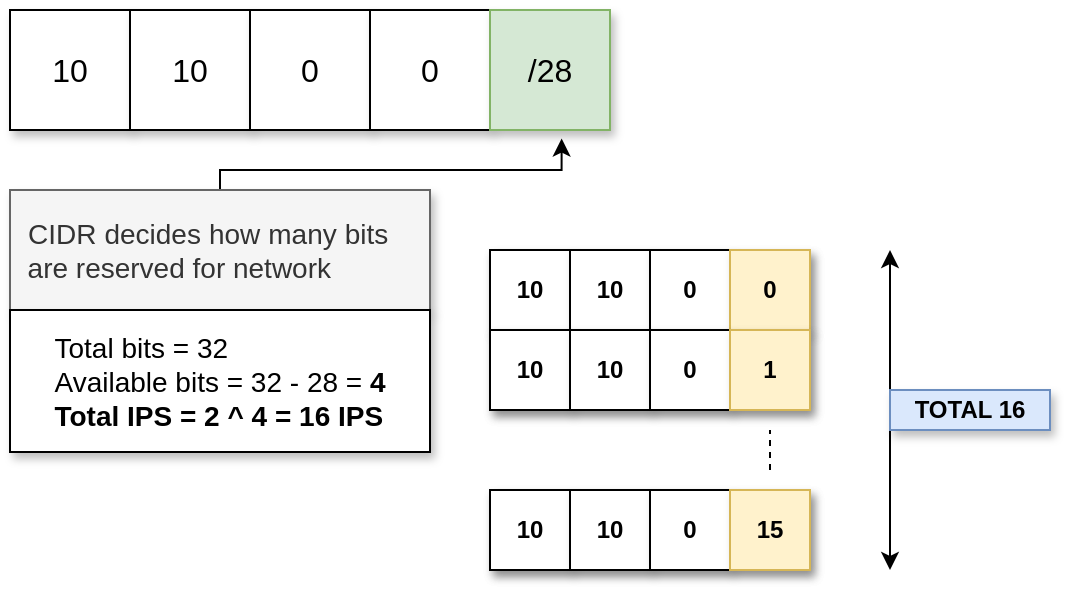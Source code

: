 <mxfile version="14.1.1" type="device"><diagram id="aFDvgKQteOu8s2s5ETQS" name="Page-1"><mxGraphModel dx="646" dy="386" grid="0" gridSize="10" guides="1" tooltips="1" connect="1" arrows="1" fold="1" page="1" pageScale="1" pageWidth="1100" pageHeight="850" math="0" shadow="0"><root><mxCell id="0"/><mxCell id="1" parent="0"/><mxCell id="WxNtFrRUkQCdjuOQVOYk-2" value="&lt;font style=&quot;font-size: 16px&quot;&gt;10&lt;/font&gt;" style="rounded=0;whiteSpace=wrap;html=1;shadow=1;" vertex="1" parent="1"><mxGeometry x="200" y="160" width="60" height="60" as="geometry"/></mxCell><mxCell id="WxNtFrRUkQCdjuOQVOYk-3" value="&lt;font style=&quot;font-size: 16px&quot;&gt;10&lt;/font&gt;" style="rounded=0;whiteSpace=wrap;html=1;shadow=1;" vertex="1" parent="1"><mxGeometry x="260" y="160" width="60" height="60" as="geometry"/></mxCell><mxCell id="WxNtFrRUkQCdjuOQVOYk-4" value="&lt;font style=&quot;font-size: 16px&quot;&gt;0&lt;/font&gt;" style="rounded=0;whiteSpace=wrap;html=1;shadow=1;" vertex="1" parent="1"><mxGeometry x="320" y="160" width="60" height="60" as="geometry"/></mxCell><mxCell id="WxNtFrRUkQCdjuOQVOYk-5" value="&lt;font style=&quot;font-size: 16px&quot;&gt;0&lt;/font&gt;" style="rounded=0;whiteSpace=wrap;html=1;shadow=1;" vertex="1" parent="1"><mxGeometry x="380" y="160" width="60" height="60" as="geometry"/></mxCell><mxCell id="WxNtFrRUkQCdjuOQVOYk-6" value="&lt;font style=&quot;font-size: 16px&quot;&gt;/28&lt;/font&gt;" style="rounded=0;whiteSpace=wrap;html=1;shadow=1;fillColor=#d5e8d4;strokeColor=#82b366;" vertex="1" parent="1"><mxGeometry x="440" y="160" width="60" height="60" as="geometry"/></mxCell><mxCell id="WxNtFrRUkQCdjuOQVOYk-9" style="edgeStyle=orthogonalEdgeStyle;rounded=0;orthogonalLoop=1;jettySize=auto;html=1;exitX=0.5;exitY=0;exitDx=0;exitDy=0;entryX=0.597;entryY=1.071;entryDx=0;entryDy=0;entryPerimeter=0;" edge="1" parent="1" source="WxNtFrRUkQCdjuOQVOYk-7" target="WxNtFrRUkQCdjuOQVOYk-6"><mxGeometry relative="1" as="geometry"><Array as="points"><mxPoint x="305" y="240"/><mxPoint x="476" y="240"/></Array></mxGeometry></mxCell><mxCell id="WxNtFrRUkQCdjuOQVOYk-7" value="&lt;div style=&quot;text-align: justify&quot;&gt;&lt;span style=&quot;font-size: 14px&quot;&gt;&amp;nbsp; CIDR decides how many bits&amp;nbsp; &amp;nbsp; &amp;nbsp; &amp;nbsp; are reserved for network&lt;/span&gt;&lt;/div&gt;" style="rounded=0;whiteSpace=wrap;html=1;shadow=1;fillColor=#f5f5f5;strokeColor=#666666;fontColor=#333333;" vertex="1" parent="1"><mxGeometry x="200" y="250" width="210" height="60" as="geometry"/></mxCell><mxCell id="WxNtFrRUkQCdjuOQVOYk-10" value="&lt;div style=&quot;text-align: left&quot;&gt;&lt;span style=&quot;font-size: 14px&quot;&gt;Total bits = 32&lt;/span&gt;&lt;/div&gt;&lt;font style=&quot;font-size: 14px&quot;&gt;&lt;div style=&quot;text-align: left&quot;&gt;&lt;span&gt;Available bits = 32 - 28 = &lt;b&gt;4&lt;/b&gt;&lt;/span&gt;&lt;/div&gt;&lt;div style=&quot;text-align: left&quot;&gt;&lt;span&gt;&lt;b&gt;Total IPS = 2 ^ 4 = 16 IPS&lt;/b&gt;&lt;/span&gt;&lt;/div&gt;&lt;/font&gt;" style="rounded=0;whiteSpace=wrap;html=1;shadow=1;" vertex="1" parent="1"><mxGeometry x="200" y="310" width="210" height="71" as="geometry"/></mxCell><mxCell id="WxNtFrRUkQCdjuOQVOYk-11" value="" style="rounded=0;whiteSpace=wrap;html=1;shadow=1;" vertex="1" parent="1"><mxGeometry x="440" y="280" width="160" height="40" as="geometry"/></mxCell><mxCell id="WxNtFrRUkQCdjuOQVOYk-13" value="&lt;b&gt;10&lt;/b&gt;" style="rounded=0;whiteSpace=wrap;html=1;shadow=1;" vertex="1" parent="1"><mxGeometry x="440" y="280" width="40" height="40" as="geometry"/></mxCell><mxCell id="WxNtFrRUkQCdjuOQVOYk-15" value="&lt;b&gt;10&lt;/b&gt;" style="rounded=0;whiteSpace=wrap;html=1;shadow=1;" vertex="1" parent="1"><mxGeometry x="480" y="280" width="40" height="40" as="geometry"/></mxCell><mxCell id="WxNtFrRUkQCdjuOQVOYk-16" value="&lt;b&gt;0&lt;/b&gt;" style="rounded=0;whiteSpace=wrap;html=1;shadow=1;" vertex="1" parent="1"><mxGeometry x="520" y="280" width="40" height="40" as="geometry"/></mxCell><mxCell id="WxNtFrRUkQCdjuOQVOYk-17" value="&lt;b&gt;0&lt;/b&gt;" style="rounded=0;whiteSpace=wrap;html=1;shadow=1;fillColor=#fff2cc;strokeColor=#d6b656;" vertex="1" parent="1"><mxGeometry x="560" y="280" width="40" height="40" as="geometry"/></mxCell><mxCell id="WxNtFrRUkQCdjuOQVOYk-18" value="" style="rounded=0;whiteSpace=wrap;html=1;shadow=1;" vertex="1" parent="1"><mxGeometry x="440" y="320" width="160" height="40" as="geometry"/></mxCell><mxCell id="WxNtFrRUkQCdjuOQVOYk-19" value="&lt;b&gt;10&lt;/b&gt;" style="rounded=0;whiteSpace=wrap;html=1;shadow=1;" vertex="1" parent="1"><mxGeometry x="440" y="320" width="40" height="40" as="geometry"/></mxCell><mxCell id="WxNtFrRUkQCdjuOQVOYk-20" value="&lt;b&gt;10&lt;/b&gt;" style="rounded=0;whiteSpace=wrap;html=1;shadow=1;" vertex="1" parent="1"><mxGeometry x="480" y="320" width="40" height="40" as="geometry"/></mxCell><mxCell id="WxNtFrRUkQCdjuOQVOYk-21" value="&lt;b&gt;0&lt;/b&gt;" style="rounded=0;whiteSpace=wrap;html=1;shadow=1;" vertex="1" parent="1"><mxGeometry x="520" y="320" width="40" height="40" as="geometry"/></mxCell><mxCell id="WxNtFrRUkQCdjuOQVOYk-22" value="&lt;b&gt;1&lt;/b&gt;" style="rounded=0;whiteSpace=wrap;html=1;shadow=1;fillColor=#fff2cc;strokeColor=#d6b656;" vertex="1" parent="1"><mxGeometry x="560" y="320" width="40" height="40" as="geometry"/></mxCell><mxCell id="WxNtFrRUkQCdjuOQVOYk-23" value="" style="rounded=0;whiteSpace=wrap;html=1;shadow=1;" vertex="1" parent="1"><mxGeometry x="440" y="400" width="160" height="40" as="geometry"/></mxCell><mxCell id="WxNtFrRUkQCdjuOQVOYk-24" value="&lt;b&gt;10&lt;/b&gt;" style="rounded=0;whiteSpace=wrap;html=1;shadow=1;" vertex="1" parent="1"><mxGeometry x="440" y="400" width="40" height="40" as="geometry"/></mxCell><mxCell id="WxNtFrRUkQCdjuOQVOYk-25" value="&lt;b&gt;10&lt;/b&gt;" style="rounded=0;whiteSpace=wrap;html=1;shadow=1;" vertex="1" parent="1"><mxGeometry x="480" y="400" width="40" height="40" as="geometry"/></mxCell><mxCell id="WxNtFrRUkQCdjuOQVOYk-26" value="&lt;b&gt;0&lt;/b&gt;" style="rounded=0;whiteSpace=wrap;html=1;shadow=1;" vertex="1" parent="1"><mxGeometry x="520" y="400" width="40" height="40" as="geometry"/></mxCell><mxCell id="WxNtFrRUkQCdjuOQVOYk-27" value="&lt;b&gt;15&lt;/b&gt;" style="rounded=0;whiteSpace=wrap;html=1;shadow=1;fillColor=#fff2cc;strokeColor=#d6b656;" vertex="1" parent="1"><mxGeometry x="560" y="400" width="40" height="40" as="geometry"/></mxCell><mxCell id="WxNtFrRUkQCdjuOQVOYk-28" value="" style="endArrow=none;dashed=1;html=1;" edge="1" parent="1"><mxGeometry width="50" height="50" relative="1" as="geometry"><mxPoint x="580" y="390" as="sourcePoint"/><mxPoint x="580" y="370" as="targetPoint"/></mxGeometry></mxCell><mxCell id="WxNtFrRUkQCdjuOQVOYk-29" value="" style="endArrow=classic;startArrow=classic;html=1;" edge="1" parent="1"><mxGeometry width="50" height="50" relative="1" as="geometry"><mxPoint x="640" y="440" as="sourcePoint"/><mxPoint x="640" y="280" as="targetPoint"/></mxGeometry></mxCell><mxCell id="WxNtFrRUkQCdjuOQVOYk-30" value="&lt;b&gt;TOTAL 16&lt;/b&gt;" style="text;html=1;strokeColor=#6c8ebf;fillColor=#dae8fc;align=center;verticalAlign=middle;whiteSpace=wrap;rounded=0;shadow=1;" vertex="1" parent="1"><mxGeometry x="640" y="350" width="80" height="20" as="geometry"/></mxCell></root></mxGraphModel></diagram></mxfile>